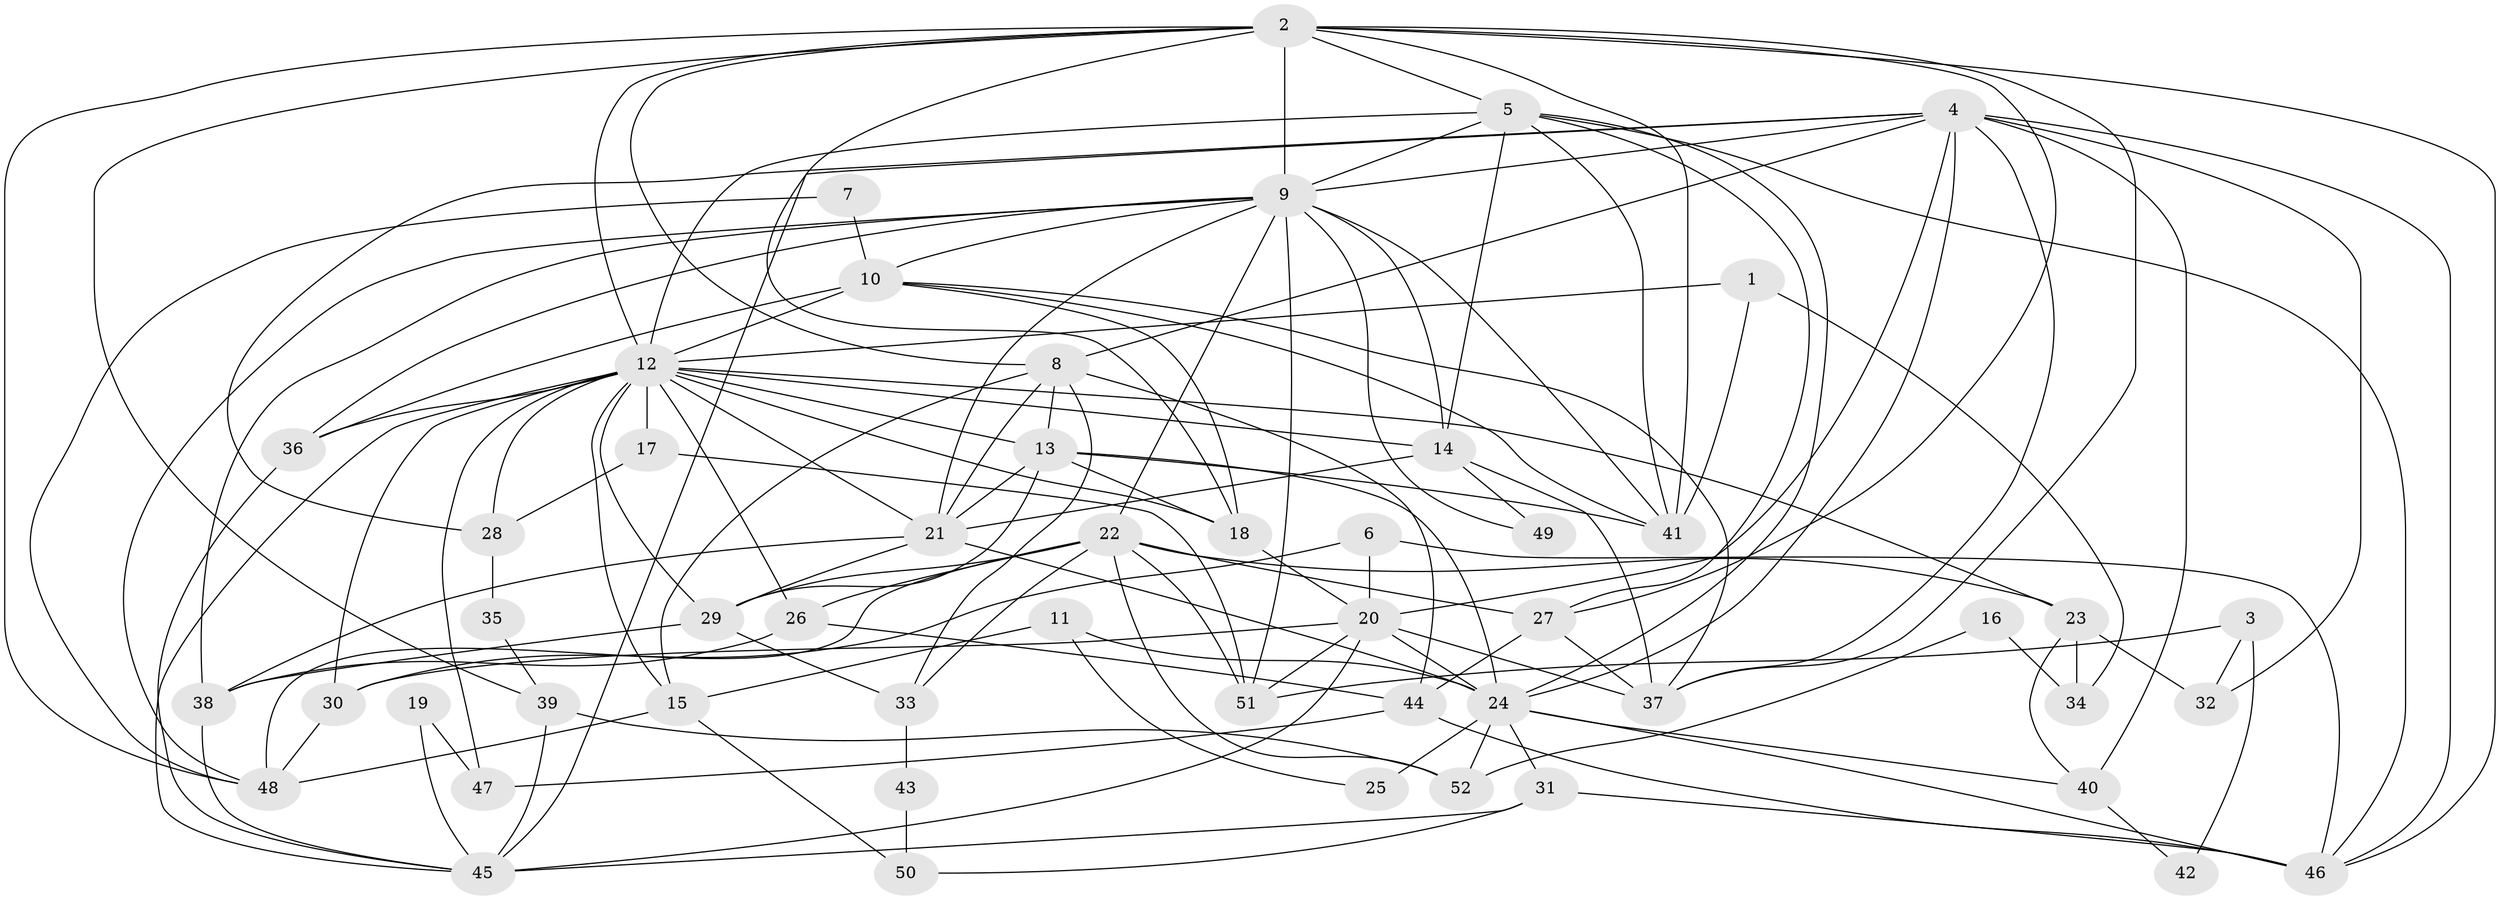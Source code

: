 // original degree distribution, {3: 0.2912621359223301, 4: 0.2524271844660194, 5: 0.20388349514563106, 2: 0.1262135922330097, 6: 0.04854368932038835, 7: 0.06796116504854369, 8: 0.009708737864077669}
// Generated by graph-tools (version 1.1) at 2025/36/03/09/25 02:36:18]
// undirected, 52 vertices, 138 edges
graph export_dot {
graph [start="1"]
  node [color=gray90,style=filled];
  1;
  2;
  3;
  4;
  5;
  6;
  7;
  8;
  9;
  10;
  11;
  12;
  13;
  14;
  15;
  16;
  17;
  18;
  19;
  20;
  21;
  22;
  23;
  24;
  25;
  26;
  27;
  28;
  29;
  30;
  31;
  32;
  33;
  34;
  35;
  36;
  37;
  38;
  39;
  40;
  41;
  42;
  43;
  44;
  45;
  46;
  47;
  48;
  49;
  50;
  51;
  52;
  1 -- 12 [weight=1.0];
  1 -- 34 [weight=1.0];
  1 -- 41 [weight=1.0];
  2 -- 5 [weight=1.0];
  2 -- 8 [weight=1.0];
  2 -- 9 [weight=2.0];
  2 -- 12 [weight=2.0];
  2 -- 18 [weight=1.0];
  2 -- 27 [weight=1.0];
  2 -- 37 [weight=1.0];
  2 -- 39 [weight=1.0];
  2 -- 41 [weight=1.0];
  2 -- 46 [weight=1.0];
  2 -- 48 [weight=1.0];
  3 -- 32 [weight=1.0];
  3 -- 42 [weight=1.0];
  3 -- 51 [weight=1.0];
  4 -- 8 [weight=2.0];
  4 -- 9 [weight=1.0];
  4 -- 20 [weight=1.0];
  4 -- 24 [weight=1.0];
  4 -- 28 [weight=2.0];
  4 -- 32 [weight=1.0];
  4 -- 37 [weight=2.0];
  4 -- 40 [weight=1.0];
  4 -- 45 [weight=1.0];
  4 -- 46 [weight=1.0];
  5 -- 9 [weight=1.0];
  5 -- 12 [weight=1.0];
  5 -- 14 [weight=2.0];
  5 -- 24 [weight=1.0];
  5 -- 27 [weight=1.0];
  5 -- 41 [weight=1.0];
  5 -- 46 [weight=1.0];
  6 -- 20 [weight=1.0];
  6 -- 30 [weight=1.0];
  6 -- 46 [weight=1.0];
  7 -- 10 [weight=1.0];
  7 -- 48 [weight=1.0];
  8 -- 13 [weight=1.0];
  8 -- 15 [weight=1.0];
  8 -- 21 [weight=1.0];
  8 -- 33 [weight=1.0];
  8 -- 44 [weight=1.0];
  9 -- 10 [weight=1.0];
  9 -- 14 [weight=1.0];
  9 -- 21 [weight=2.0];
  9 -- 22 [weight=1.0];
  9 -- 36 [weight=1.0];
  9 -- 38 [weight=1.0];
  9 -- 41 [weight=2.0];
  9 -- 48 [weight=1.0];
  9 -- 49 [weight=2.0];
  9 -- 51 [weight=1.0];
  10 -- 12 [weight=1.0];
  10 -- 18 [weight=1.0];
  10 -- 36 [weight=1.0];
  10 -- 37 [weight=1.0];
  10 -- 41 [weight=1.0];
  11 -- 15 [weight=1.0];
  11 -- 24 [weight=1.0];
  11 -- 25 [weight=1.0];
  12 -- 13 [weight=2.0];
  12 -- 14 [weight=1.0];
  12 -- 15 [weight=1.0];
  12 -- 17 [weight=1.0];
  12 -- 18 [weight=1.0];
  12 -- 21 [weight=1.0];
  12 -- 23 [weight=1.0];
  12 -- 26 [weight=2.0];
  12 -- 28 [weight=1.0];
  12 -- 29 [weight=2.0];
  12 -- 30 [weight=1.0];
  12 -- 36 [weight=2.0];
  12 -- 45 [weight=1.0];
  12 -- 47 [weight=1.0];
  13 -- 18 [weight=1.0];
  13 -- 21 [weight=1.0];
  13 -- 24 [weight=1.0];
  13 -- 29 [weight=1.0];
  13 -- 41 [weight=1.0];
  14 -- 21 [weight=1.0];
  14 -- 37 [weight=3.0];
  14 -- 49 [weight=1.0];
  15 -- 48 [weight=1.0];
  15 -- 50 [weight=1.0];
  16 -- 34 [weight=1.0];
  16 -- 52 [weight=1.0];
  17 -- 28 [weight=1.0];
  17 -- 51 [weight=1.0];
  18 -- 20 [weight=1.0];
  19 -- 45 [weight=1.0];
  19 -- 47 [weight=1.0];
  20 -- 24 [weight=1.0];
  20 -- 30 [weight=1.0];
  20 -- 37 [weight=1.0];
  20 -- 45 [weight=1.0];
  20 -- 51 [weight=1.0];
  21 -- 24 [weight=1.0];
  21 -- 29 [weight=1.0];
  21 -- 38 [weight=1.0];
  22 -- 23 [weight=1.0];
  22 -- 26 [weight=1.0];
  22 -- 27 [weight=1.0];
  22 -- 29 [weight=2.0];
  22 -- 33 [weight=1.0];
  22 -- 48 [weight=1.0];
  22 -- 51 [weight=2.0];
  22 -- 52 [weight=1.0];
  23 -- 32 [weight=1.0];
  23 -- 34 [weight=1.0];
  23 -- 40 [weight=1.0];
  24 -- 25 [weight=1.0];
  24 -- 31 [weight=1.0];
  24 -- 40 [weight=1.0];
  24 -- 46 [weight=1.0];
  24 -- 52 [weight=1.0];
  26 -- 38 [weight=1.0];
  26 -- 44 [weight=1.0];
  27 -- 37 [weight=1.0];
  27 -- 44 [weight=1.0];
  28 -- 35 [weight=1.0];
  29 -- 33 [weight=1.0];
  29 -- 38 [weight=1.0];
  30 -- 48 [weight=1.0];
  31 -- 45 [weight=1.0];
  31 -- 46 [weight=1.0];
  31 -- 50 [weight=1.0];
  33 -- 43 [weight=1.0];
  35 -- 39 [weight=1.0];
  36 -- 45 [weight=1.0];
  38 -- 45 [weight=1.0];
  39 -- 45 [weight=1.0];
  39 -- 52 [weight=1.0];
  40 -- 42 [weight=1.0];
  43 -- 50 [weight=1.0];
  44 -- 46 [weight=1.0];
  44 -- 47 [weight=1.0];
}
